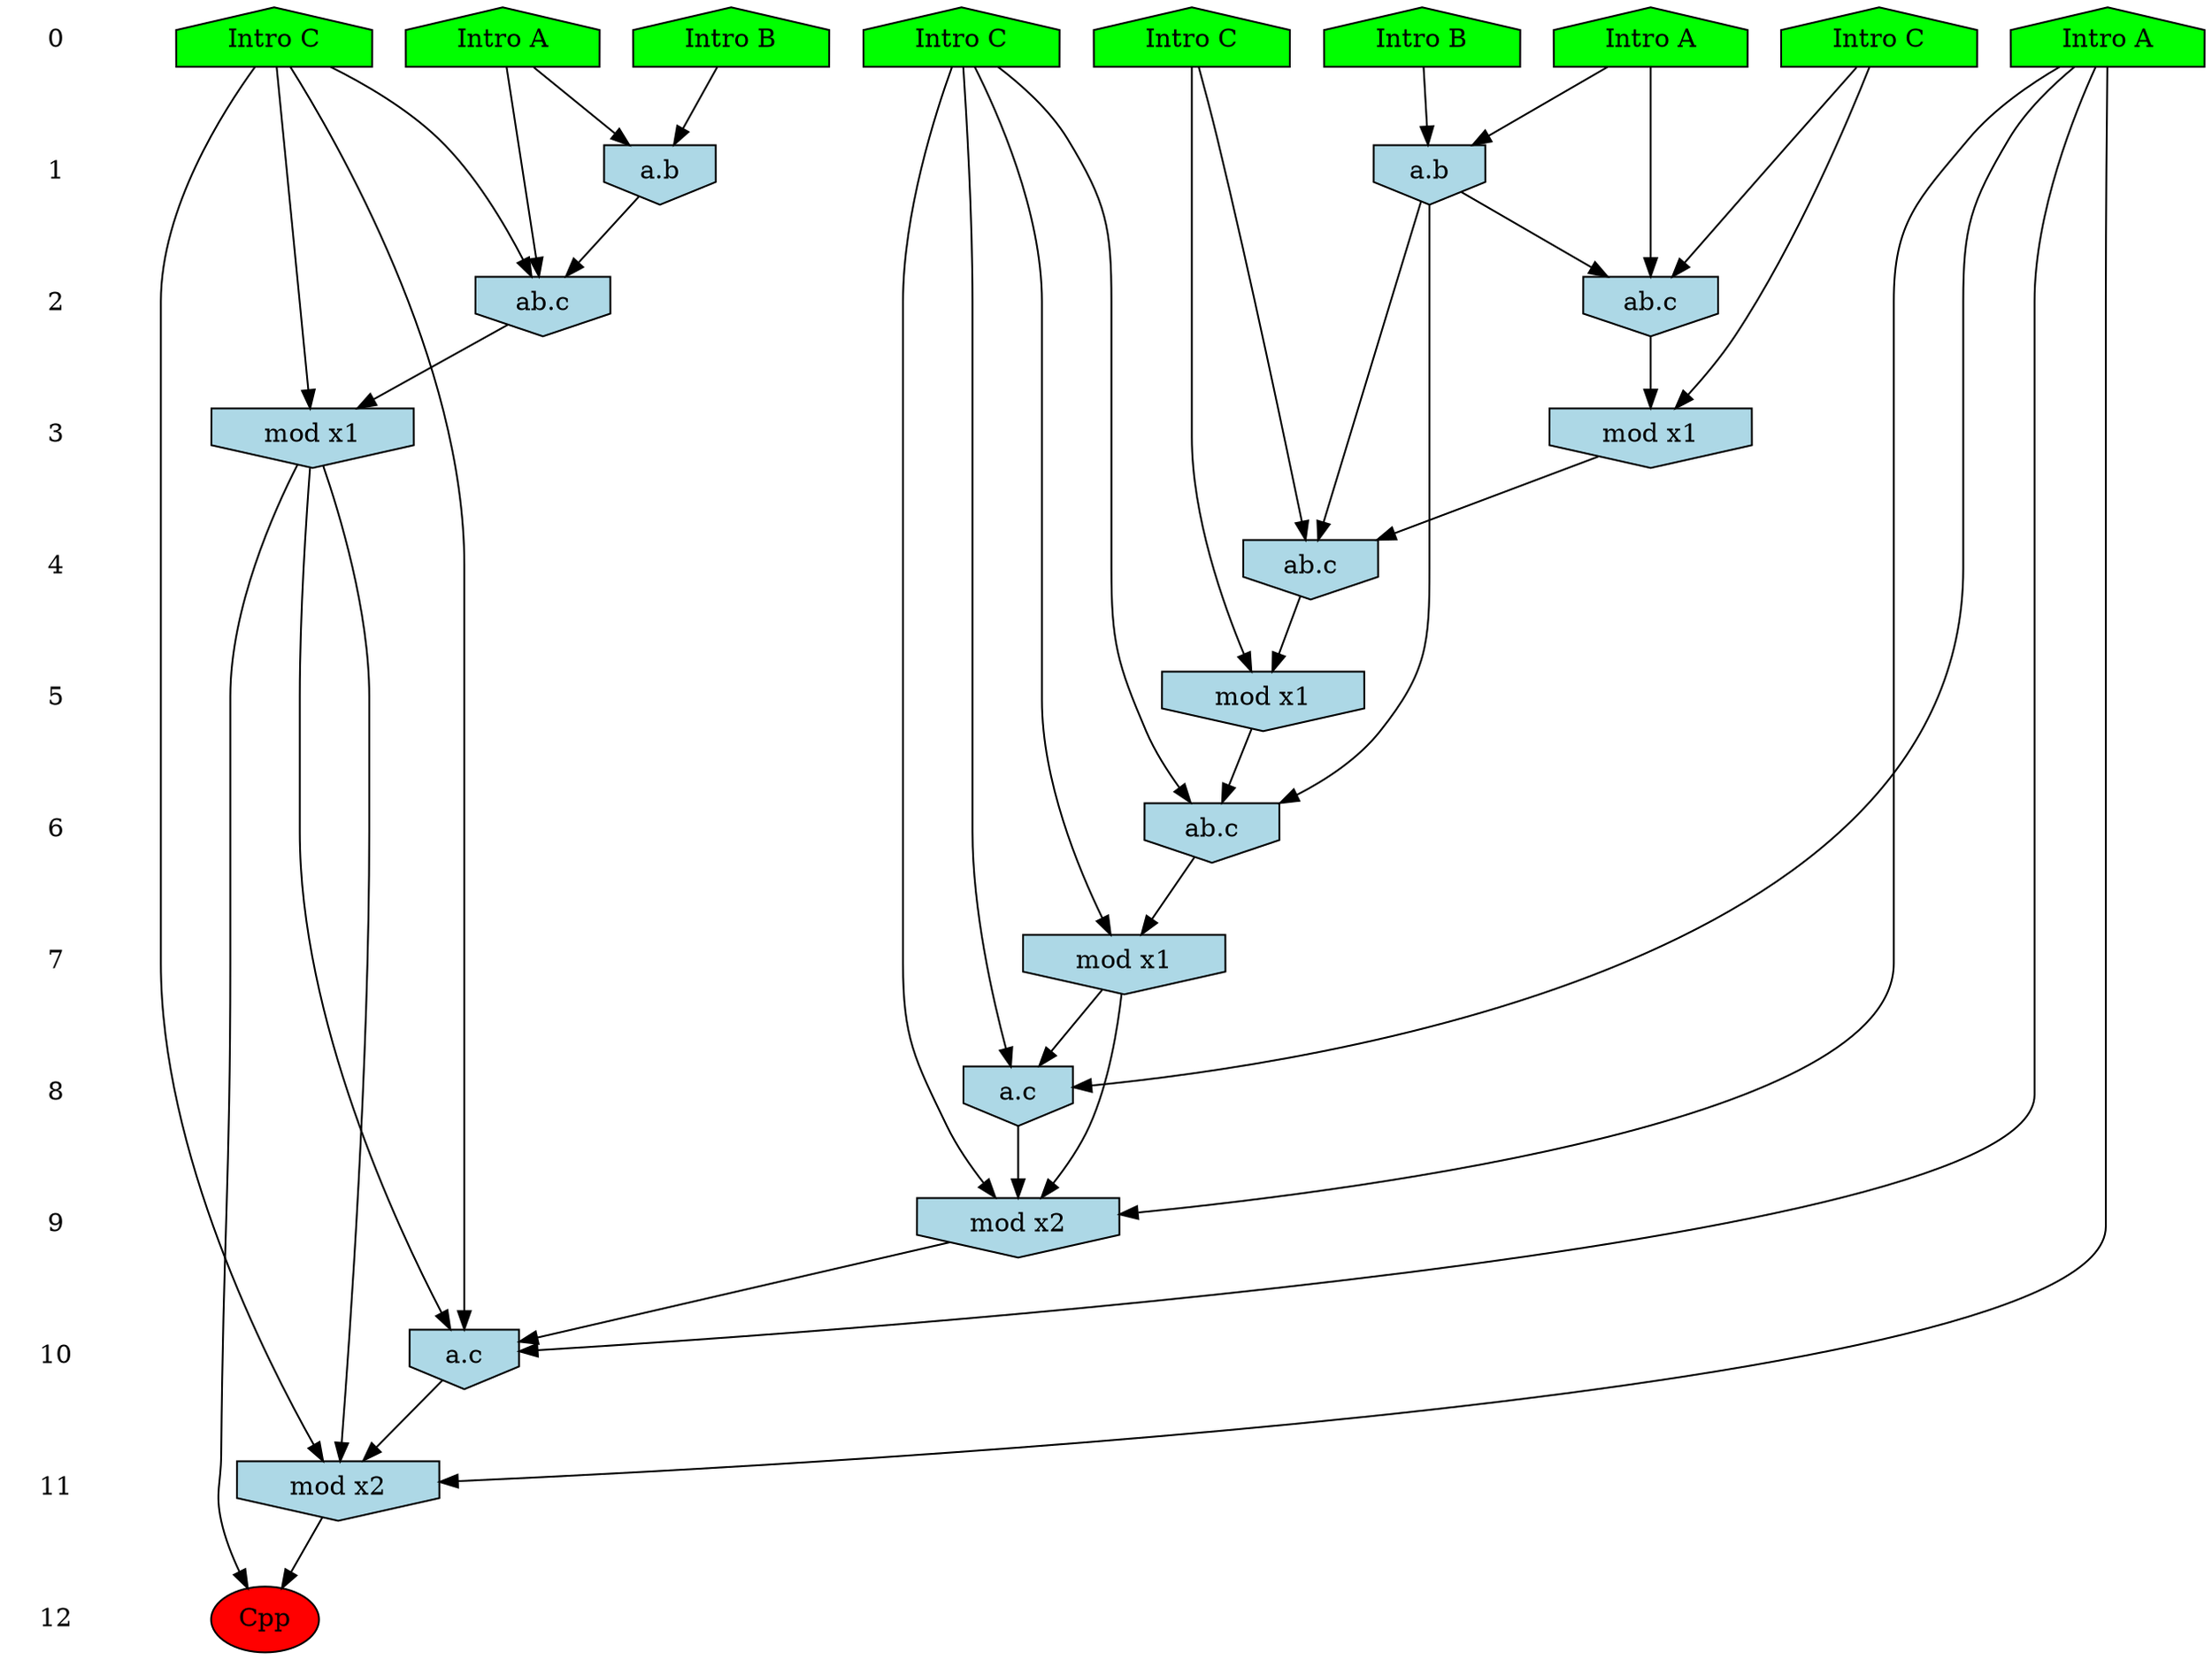 /* Compression of 9 causal flows obtained in average at 1.333879E+01 t.u */
/* Compressed causal flows were: [729;1682;1804;1939;2056;2084;2282;2934;3282] */
digraph G{
 ranksep=.5 ; 
{ rank = same ; "0" [shape=plaintext] ; node_1 [label ="Intro A", shape=house, style=filled, fillcolor=green] ;
node_2 [label ="Intro A", shape=house, style=filled, fillcolor=green] ;
node_3 [label ="Intro B", shape=house, style=filled, fillcolor=green] ;
node_4 [label ="Intro A", shape=house, style=filled, fillcolor=green] ;
node_5 [label ="Intro B", shape=house, style=filled, fillcolor=green] ;
node_6 [label ="Intro C", shape=house, style=filled, fillcolor=green] ;
node_7 [label ="Intro C", shape=house, style=filled, fillcolor=green] ;
node_8 [label ="Intro C", shape=house, style=filled, fillcolor=green] ;
node_9 [label ="Intro C", shape=house, style=filled, fillcolor=green] ;
}
{ rank = same ; "1" [shape=plaintext] ; node_10 [label="a.b", shape=invhouse, style=filled, fillcolor = lightblue] ;
node_11 [label="a.b", shape=invhouse, style=filled, fillcolor = lightblue] ;
}
{ rank = same ; "2" [shape=plaintext] ; node_12 [label="ab.c", shape=invhouse, style=filled, fillcolor = lightblue] ;
node_13 [label="ab.c", shape=invhouse, style=filled, fillcolor = lightblue] ;
}
{ rank = same ; "3" [shape=plaintext] ; node_14 [label="mod x1", shape=invhouse, style=filled, fillcolor = lightblue] ;
node_16 [label="mod x1", shape=invhouse, style=filled, fillcolor = lightblue] ;
}
{ rank = same ; "4" [shape=plaintext] ; node_15 [label="ab.c", shape=invhouse, style=filled, fillcolor = lightblue] ;
}
{ rank = same ; "5" [shape=plaintext] ; node_17 [label="mod x1", shape=invhouse, style=filled, fillcolor = lightblue] ;
}
{ rank = same ; "6" [shape=plaintext] ; node_18 [label="ab.c", shape=invhouse, style=filled, fillcolor = lightblue] ;
}
{ rank = same ; "7" [shape=plaintext] ; node_19 [label="mod x1", shape=invhouse, style=filled, fillcolor = lightblue] ;
}
{ rank = same ; "8" [shape=plaintext] ; node_20 [label="a.c", shape=invhouse, style=filled, fillcolor = lightblue] ;
}
{ rank = same ; "9" [shape=plaintext] ; node_21 [label="mod x2", shape=invhouse, style=filled, fillcolor = lightblue] ;
}
{ rank = same ; "10" [shape=plaintext] ; node_22 [label="a.c", shape=invhouse, style=filled, fillcolor = lightblue] ;
}
{ rank = same ; "11" [shape=plaintext] ; node_23 [label="mod x2", shape=invhouse, style=filled, fillcolor = lightblue] ;
}
{ rank = same ; "12" [shape=plaintext] ; node_24 [label ="Cpp", style=filled, fillcolor=red] ;
}
"0" -> "1" [style="invis"]; 
"1" -> "2" [style="invis"]; 
"2" -> "3" [style="invis"]; 
"3" -> "4" [style="invis"]; 
"4" -> "5" [style="invis"]; 
"5" -> "6" [style="invis"]; 
"6" -> "7" [style="invis"]; 
"7" -> "8" [style="invis"]; 
"8" -> "9" [style="invis"]; 
"9" -> "10" [style="invis"]; 
"10" -> "11" [style="invis"]; 
"11" -> "12" [style="invis"]; 
node_3 -> node_10
node_4 -> node_10
node_1 -> node_11
node_5 -> node_11
node_1 -> node_12
node_9 -> node_12
node_11 -> node_12
node_4 -> node_13
node_6 -> node_13
node_10 -> node_13
node_6 -> node_14
node_13 -> node_14
node_7 -> node_15
node_10 -> node_15
node_14 -> node_15
node_9 -> node_16
node_12 -> node_16
node_7 -> node_17
node_15 -> node_17
node_8 -> node_18
node_10 -> node_18
node_17 -> node_18
node_8 -> node_19
node_18 -> node_19
node_2 -> node_20
node_8 -> node_20
node_19 -> node_20
node_2 -> node_21
node_8 -> node_21
node_19 -> node_21
node_20 -> node_21
node_2 -> node_22
node_9 -> node_22
node_16 -> node_22
node_21 -> node_22
node_2 -> node_23
node_9 -> node_23
node_16 -> node_23
node_22 -> node_23
node_16 -> node_24
node_23 -> node_24
}
/*
 Dot generation time: 0.000175
*/